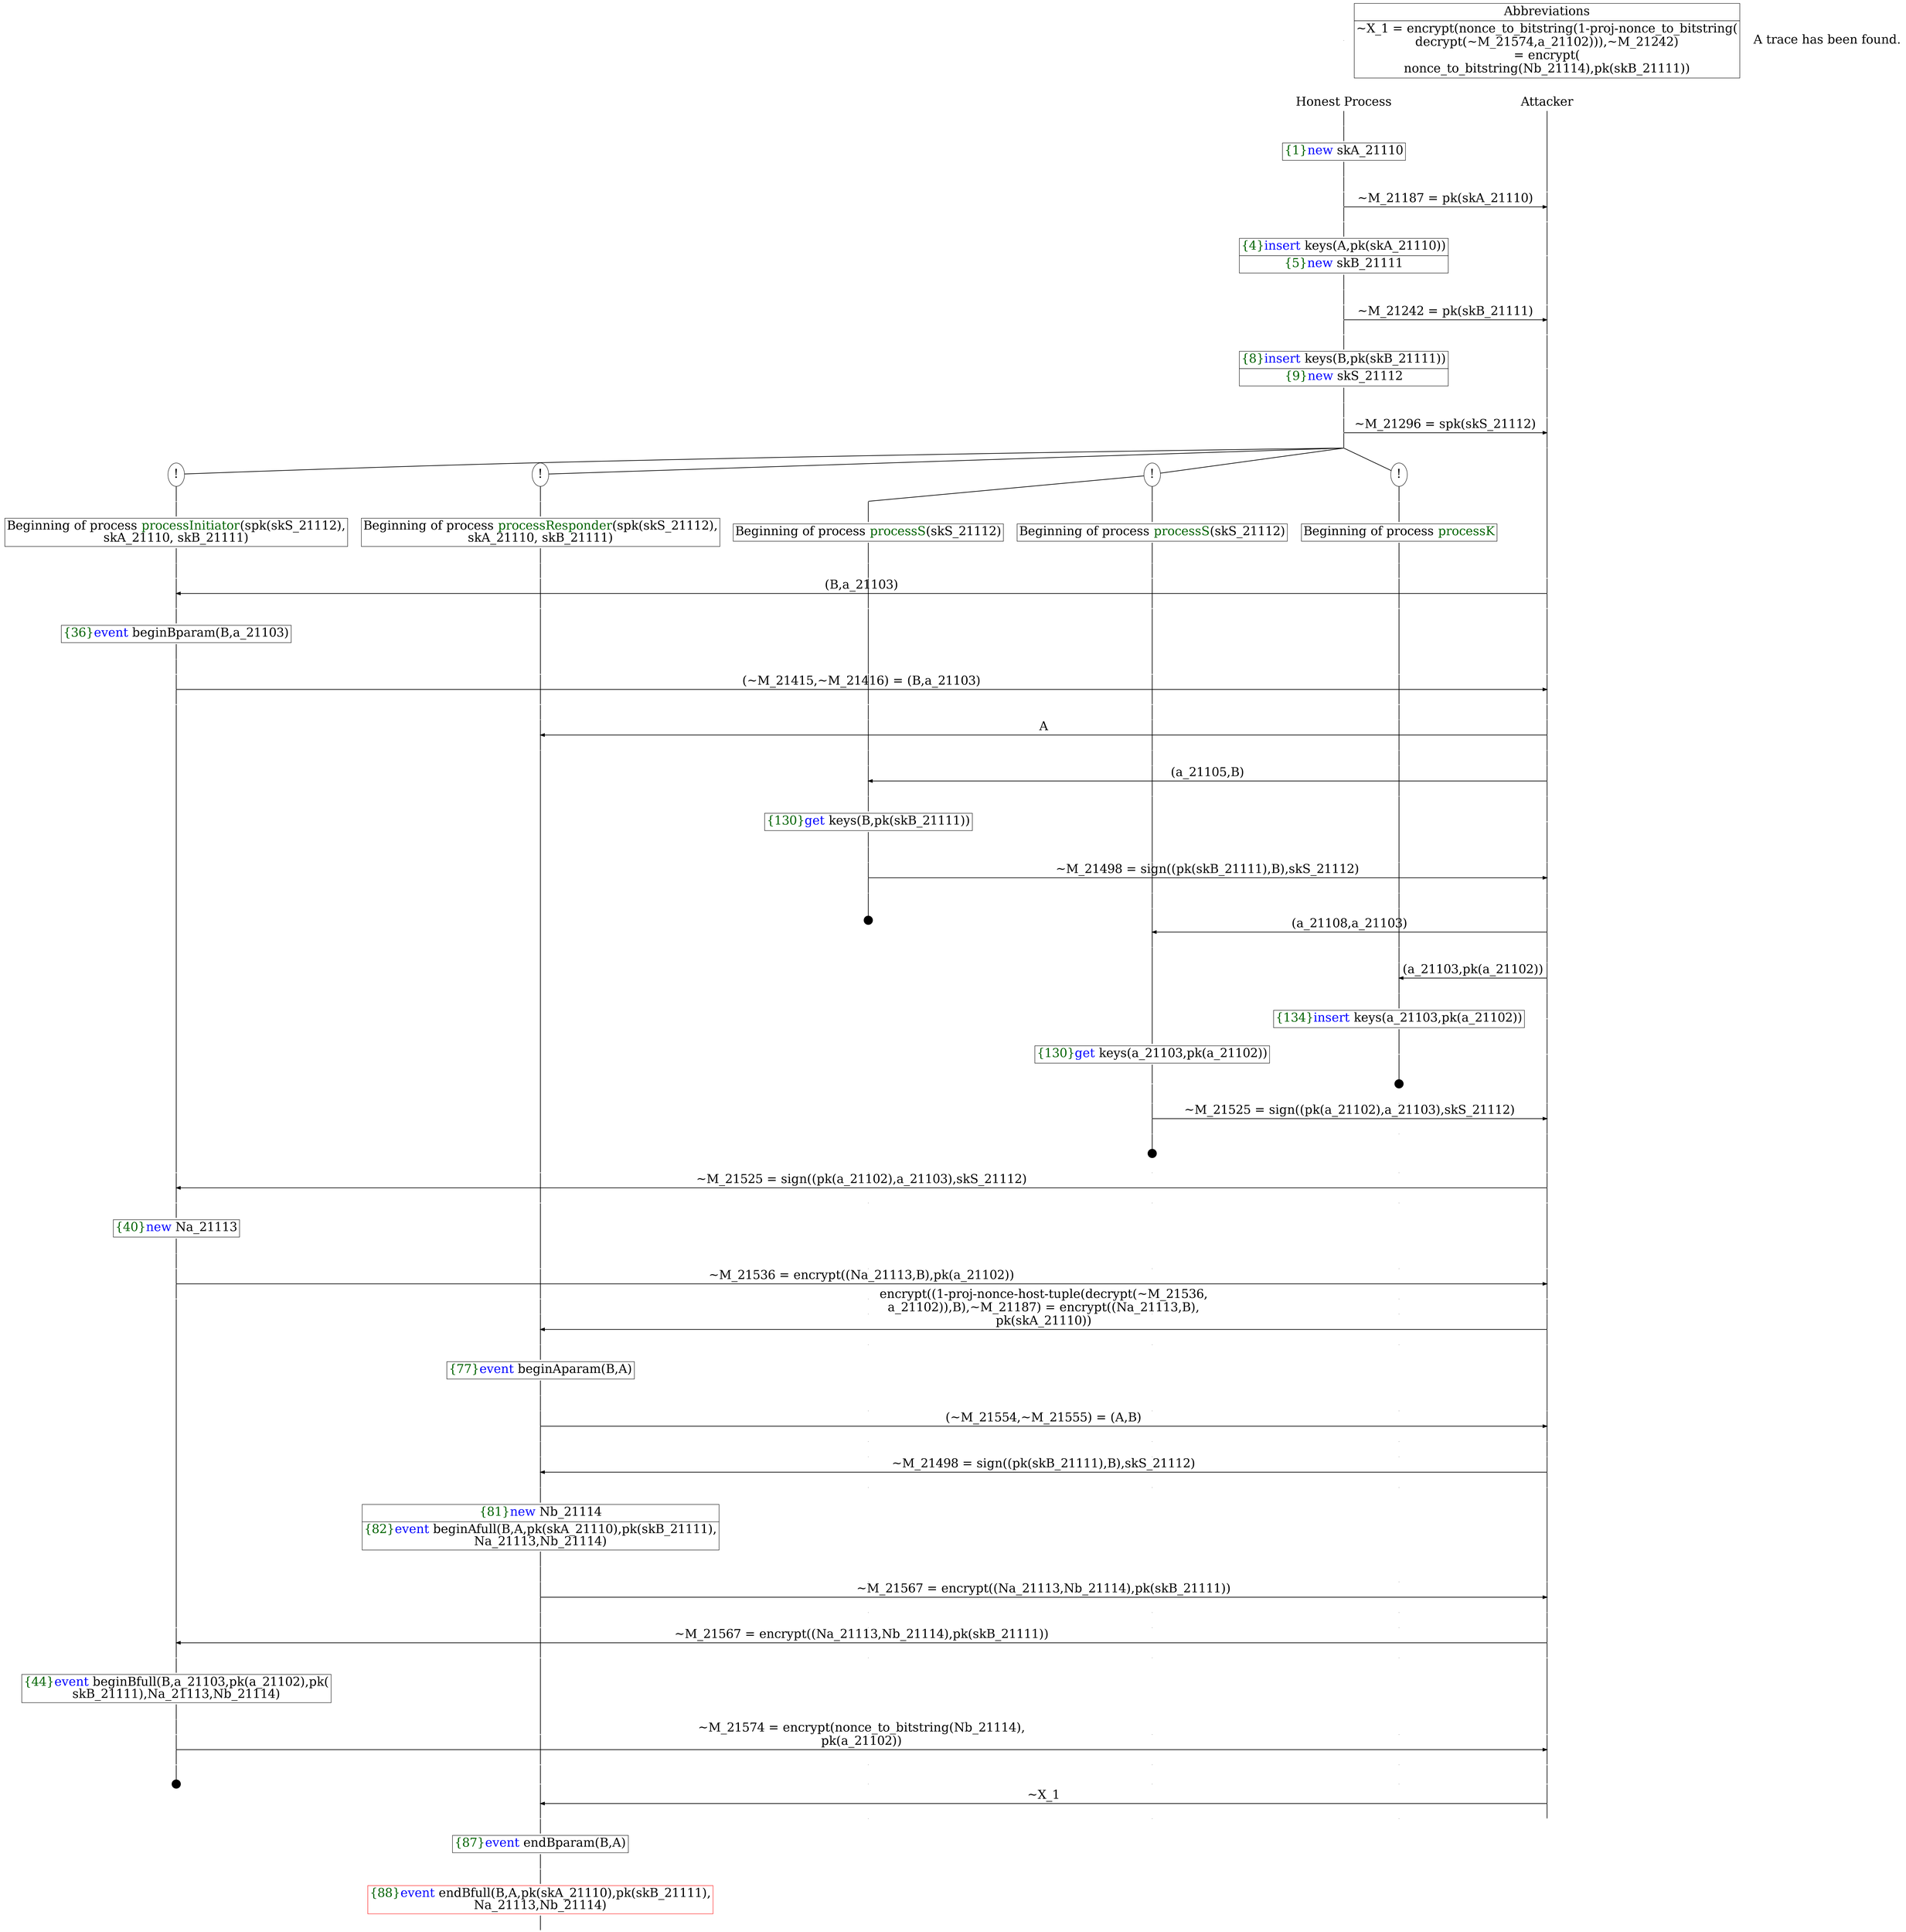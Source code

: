 digraph {
graph [ordering = out]
edge [arrowhead = none, penwidth = 1.6, fontsize = 30]
node [shape = point, width = 0, height = 0, fontsize = 30]
Trace<br/>
[label = <A trace has been found.<br/>
>, shape = plaintext]
P0__0 [label = "Honest Process", shape = plaintext]
P__0 [label = "Attacker", shape = plaintext]
Trace -> P0__0 [label = "", style = invisible, weight = 100]{rank = same; P0__0 P__0}
P0__0 -> P0__1 [label = <>, weight = 100]
P0__1 -> P0__2 [label = <>, weight = 100]
P0__2 [shape = plaintext, label = <<TABLE BORDER="0" CELLBORDER="1" CELLSPACING="0" CELLPADDING="4"> <TR><TD><FONT COLOR="darkgreen">{1}</FONT><FONT COLOR="blue">new </FONT>skA_21110</TD></TR></TABLE>>]
P0__2 -> P0__3 [label = <>, weight = 100]
P0__3 -> P0__4 [label = <>, weight = 100]
P__0 -> P__1 [label = <>, weight = 100]
{rank = same; P__1 P0__4}
P0__4 -> P0__5 [label = <>, weight = 100]
P__1 -> P__2 [label = <>, weight = 100]
{rank = same; P__2 P0__5}
P0__5 -> P__2 [label = <~M_21187 = pk(skA_21110)>, arrowhead = normal]
P0__5 -> P0__6 [label = <>, weight = 100]
P__2 -> P__3 [label = <>, weight = 100]
{rank = same; P__3 P0__6}
P0__6 -> P0__7 [label = <>, weight = 100]
P0__7 [shape = plaintext, label = <<TABLE BORDER="0" CELLBORDER="1" CELLSPACING="0" CELLPADDING="4"> <TR><TD><FONT COLOR="darkgreen">{4}</FONT><FONT COLOR="blue">insert </FONT>keys(A,pk(skA_21110))</TD></TR><TR><TD><FONT COLOR="darkgreen">{5}</FONT><FONT COLOR="blue">new </FONT>skB_21111</TD></TR></TABLE>>]
P0__7 -> P0__8 [label = <>, weight = 100]
P__3 -> P__4 [label = <>, weight = 100]
{rank = same; P__4 P0__7}
P0__8 -> P0__9 [label = <>, weight = 100]
P__4 -> P__5 [label = <>, weight = 100]
{rank = same; P__5 P0__9}
P0__9 -> P0__10 [label = <>, weight = 100]
P__5 -> P__6 [label = <>, weight = 100]
{rank = same; P__6 P0__10}
P0__10 -> P__6 [label = <~M_21242 = pk(skB_21111)>, arrowhead = normal]
P0__10 -> P0__11 [label = <>, weight = 100]
P__6 -> P__7 [label = <>, weight = 100]
{rank = same; P__7 P0__11}
P0__11 -> P0__12 [label = <>, weight = 100]
P0__12 [shape = plaintext, label = <<TABLE BORDER="0" CELLBORDER="1" CELLSPACING="0" CELLPADDING="4"> <TR><TD><FONT COLOR="darkgreen">{8}</FONT><FONT COLOR="blue">insert </FONT>keys(B,pk(skB_21111))</TD></TR><TR><TD><FONT COLOR="darkgreen">{9}</FONT><FONT COLOR="blue">new </FONT>skS_21112</TD></TR></TABLE>>]
P0__12 -> P0__13 [label = <>, weight = 100]
P__7 -> P__8 [label = <>, weight = 100]
{rank = same; P__8 P0__12}
P0__13 -> P0__14 [label = <>, weight = 100]
P__8 -> P__9 [label = <>, weight = 100]
{rank = same; P__9 P0__14}
P0__14 -> P0__15 [label = <>, weight = 100]
P__9 -> P__10 [label = <>, weight = 100]
{rank = same; P__10 P0__15}
P0__15 -> P__10 [label = <~M_21296 = spk(skS_21112)>, arrowhead = normal]
P0__15 -> P0__16 [label = <>, weight = 100]
P__10 -> P__11 [label = <>, weight = 100]
{rank = same; P__11 P0__16}
/*RPar */
P0__16 -> P0_3__16 [label = <>]
P0__16 -> P0_2__16 [label = <>]
P0__16 -> P0_1__16 [label = <>]
P0__16 -> P0_0__16 [label = <>]
P0__16 [label = "", fixedsize = false, width = 0, height = 0, shape = none]
{rank = same; P0_0__16 P0_1__16 P0_2__16 P0_3__16}
P0_0__16 [label = "!", shape = ellipse]
P0_0_0__16 [label = "", fixedsize = false, width = 0, height = 0, shape = none]
P0_0__16 -> P0_0_0__16 [label = <>, weight = 100]
P0_0_0__16 -> P0_0_0__17 [label = <>, weight = 100]
P0_0_0__17 [shape = plaintext, label = <<TABLE BORDER="0" CELLBORDER="1" CELLSPACING="0" CELLPADDING="4"> <TR><TD>Beginning of process <FONT COLOR="darkgreen">processK</FONT></TD></TR></TABLE>>]
P0_0_0__17 -> P0_0_0__18 [label = <>, weight = 100]
P0_1__16 [label = "!", shape = ellipse]
{rank = same; P0_1_1__16 P0_1_0__16}
P0_1_1__16 [label = "", fixedsize = false, width = 0, height = 0, shape = none]
P0_1__16 -> P0_1_1__16 [label = <>]
P0_1_0__16 [label = "", fixedsize = false, width = 0, height = 0, shape = none]
P0_1__16 -> P0_1_0__16 [label = <>]
P0_1_0__16 -> P0_1_0__17 [label = <>, weight = 100]
P0_1_0__17 [shape = plaintext, label = <<TABLE BORDER="0" CELLBORDER="1" CELLSPACING="0" CELLPADDING="4"> <TR><TD>Beginning of process <FONT COLOR="darkgreen">processS</FONT>(skS_21112)</TD></TR></TABLE>>]
P0_1_0__17 -> P0_1_0__18 [label = <>, weight = 100]
P0_1_1__16 -> P0_1_1__17 [label = <>, weight = 100]
P0_1_1__17 [shape = plaintext, label = <<TABLE BORDER="0" CELLBORDER="1" CELLSPACING="0" CELLPADDING="4"> <TR><TD>Beginning of process <FONT COLOR="darkgreen">processS</FONT>(skS_21112)</TD></TR></TABLE>>]
P0_1_1__17 -> P0_1_1__18 [label = <>, weight = 100]
P0_2__16 [label = "!", shape = ellipse]
P0_2_0__16 [label = "", fixedsize = false, width = 0, height = 0, shape = none]
P0_2__16 -> P0_2_0__16 [label = <>, weight = 100]
P0_2_0__16 -> P0_2_0__17 [label = <>, weight = 100]
P0_2_0__17 [shape = plaintext, label = <<TABLE BORDER="0" CELLBORDER="1" CELLSPACING="0" CELLPADDING="4"> <TR><TD>Beginning of process <FONT COLOR="darkgreen">processResponder</FONT>(spk(skS_21112),<br/>
skA_21110, skB_21111)</TD></TR></TABLE>>]
P0_2_0__17 -> P0_2_0__18 [label = <>, weight = 100]
P0_3__16 [label = "!", shape = ellipse]
P0_3_0__16 [label = "", fixedsize = false, width = 0, height = 0, shape = none]
P0_3__16 -> P0_3_0__16 [label = <>, weight = 100]
P0_3_0__16 -> P0_3_0__17 [label = <>, weight = 100]
P0_3_0__17 [shape = plaintext, label = <<TABLE BORDER="0" CELLBORDER="1" CELLSPACING="0" CELLPADDING="4"> <TR><TD>Beginning of process <FONT COLOR="darkgreen">processInitiator</FONT>(spk(skS_21112),<br/>
skA_21110, skB_21111)</TD></TR></TABLE>>]
P0_3_0__17 -> P0_3_0__18 [label = <>, weight = 100]
P0_3_0__18 -> P0_3_0__19 [label = <>, weight = 100]
P0_2_0__18 -> P0_2_0__19 [label = <>, weight = 100]
P0_1_1__18 -> P0_1_1__19 [label = <>, weight = 100]
P0_1_0__18 -> P0_1_0__19 [label = <>, weight = 100]
P0_0_0__18 -> P0_0_0__19 [label = <>, weight = 100]
P__11 -> P__12 [label = <>, weight = 100]
{rank = same; P__12 P0_0_0__19 P0_1_0__19 P0_1_1__19 P0_2_0__19 P0_3_0__19}
P0_3_0__19 -> P0_3_0__20 [label = <>, weight = 100]
P__12 -> P__13 [label = <>, weight = 100]
{rank = same; P__13 P0_3_0__20}
P0_3_0__20 -> P__13 [label = <(B,a_21103)>, dir = back, arrowhead = normal]
P0_3_0__20 -> P0_3_0__21 [label = <>, weight = 100]
P0_2_0__19 -> P0_2_0__20 [label = <>, weight = 100]
P0_1_1__19 -> P0_1_1__20 [label = <>, weight = 100]
P0_1_0__19 -> P0_1_0__20 [label = <>, weight = 100]
P0_0_0__19 -> P0_0_0__20 [label = <>, weight = 100]
P__13 -> P__14 [label = <>, weight = 100]
{rank = same; P__14 P0_0_0__20 P0_1_0__20 P0_1_1__20 P0_2_0__20 P0_3_0__21}
P0_3_0__21 -> P0_3_0__22 [label = <>, weight = 100]
P0_3_0__22 [shape = plaintext, label = <<TABLE BORDER="0" CELLBORDER="1" CELLSPACING="0" CELLPADDING="4"> <TR><TD><FONT COLOR="darkgreen">{36}</FONT><FONT COLOR="blue">event</FONT> beginBparam(B,a_21103)</TD></TR></TABLE>>]
P0_3_0__22 -> P0_3_0__23 [label = <>, weight = 100]
P0_3_0__23 -> P0_3_0__24 [label = <>, weight = 100]
P0_2_0__20 -> P0_2_0__21 [label = <>, weight = 100]
P0_1_1__20 -> P0_1_1__21 [label = <>, weight = 100]
P0_1_0__20 -> P0_1_0__21 [label = <>, weight = 100]
P0_0_0__20 -> P0_0_0__21 [label = <>, weight = 100]
P__14 -> P__15 [label = <>, weight = 100]
{rank = same; P__15 P0_0_0__21 P0_1_0__21 P0_1_1__21 P0_2_0__21 P0_3_0__24}
P0_3_0__24 -> P0_3_0__25 [label = <>, weight = 100]
P__15 -> P__16 [label = <>, weight = 100]
{rank = same; P__16 P0_3_0__25}
P0_3_0__25 -> P__16 [label = <(~M_21415,~M_21416) = (B,a_21103)>, arrowhead = normal]
P0_3_0__25 -> P0_3_0__26 [label = <>, weight = 100]
P0_2_0__21 -> P0_2_0__22 [label = <>, weight = 100]
P0_1_1__21 -> P0_1_1__22 [label = <>, weight = 100]
P0_1_0__21 -> P0_1_0__22 [label = <>, weight = 100]
P0_0_0__21 -> P0_0_0__22 [label = <>, weight = 100]
P__16 -> P__17 [label = <>, weight = 100]
{rank = same; P__17 P0_0_0__22 P0_1_0__22 P0_1_1__22 P0_2_0__22 P0_3_0__26}
P0_2_0__22 -> P0_2_0__23 [label = <>, weight = 100]
P0_1_1__22 -> P0_1_1__23 [label = <>, weight = 100]
P0_1_0__22 -> P0_1_0__23 [label = <>, weight = 100]
P0_0_0__22 -> P0_0_0__23 [label = <>, weight = 100]
P__17 -> P__18 [label = <>, weight = 100]
{rank = same; P__18 P0_0_0__23 P0_1_0__23 P0_1_1__23 P0_2_0__23}
P0_2_0__23 -> P0_2_0__24 [label = <>, weight = 100]
P__18 -> P__19 [label = <>, weight = 100]
{rank = same; P__19 P0_2_0__24}
P0_2_0__24 -> P__19 [label = <A>, dir = back, arrowhead = normal]
P0_2_0__24 -> P0_2_0__25 [label = <>, weight = 100]
P0_1_1__23 -> P0_1_1__24 [label = <>, weight = 100]
P0_1_0__23 -> P0_1_0__24 [label = <>, weight = 100]
P0_0_0__23 -> P0_0_0__24 [label = <>, weight = 100]
P__19 -> P__20 [label = <>, weight = 100]
{rank = same; P__20 P0_0_0__24 P0_1_0__24 P0_1_1__24 P0_2_0__25}
P0_1_1__24 -> P0_1_1__25 [label = <>, weight = 100]
P0_1_0__24 -> P0_1_0__25 [label = <>, weight = 100]
P0_0_0__24 -> P0_0_0__25 [label = <>, weight = 100]
P__20 -> P__21 [label = <>, weight = 100]
{rank = same; P__21 P0_0_0__25 P0_1_0__25 P0_1_1__25}
P0_1_1__25 -> P0_1_1__26 [label = <>, weight = 100]
P__21 -> P__22 [label = <>, weight = 100]
{rank = same; P__22 P0_1_1__26}
P0_1_1__26 -> P__22 [label = <(a_21105,B)>, dir = back, arrowhead = normal]
P0_1_1__26 -> P0_1_1__27 [label = <>, weight = 100]
P0_1_0__25 -> P0_1_0__26 [label = <>, weight = 100]
P0_0_0__25 -> P0_0_0__26 [label = <>, weight = 100]
P__22 -> P__23 [label = <>, weight = 100]
{rank = same; P__23 P0_0_0__26 P0_1_0__26 P0_1_1__27}
P0_1_1__27 -> P0_1_1__28 [label = <>, weight = 100]
P0_1_1__28 [shape = plaintext, label = <<TABLE BORDER="0" CELLBORDER="1" CELLSPACING="0" CELLPADDING="4"> <TR><TD><FONT COLOR="darkgreen">{130}</FONT><FONT COLOR="blue">get </FONT>keys(B,pk(skB_21111))</TD></TR></TABLE>>]
P0_1_1__28 -> P0_1_1__29 [label = <>, weight = 100]
P__23 -> P__24 [label = <>, weight = 100]
{rank = same; P__24 P0_1_1__28}
P0_1_1__29 -> P0_1_1__30 [label = <>, weight = 100]
P0_1_0__26 -> P0_1_0__27 [label = <>, weight = 100]
P0_0_0__26 -> P0_0_0__27 [label = <>, weight = 100]
P__24 -> P__25 [label = <>, weight = 100]
{rank = same; P__25 P0_0_0__27 P0_1_0__27 P0_1_1__30}
P0_1_1__30 -> P0_1_1__31 [label = <>, weight = 100]
P__25 -> P__26 [label = <>, weight = 100]
{rank = same; P__26 P0_1_1__31}
P0_1_1__31 -> P__26 [label = <~M_21498 = sign((pk(skB_21111),B),skS_21112)>, arrowhead = normal]
P0_1_1__31 -> P0_1_1__32 [label = <>, weight = 100]
P0_1_0__27 -> P0_1_0__28 [label = <>, weight = 100]
P0_0_0__27 -> P0_0_0__28 [label = <>, weight = 100]
P__26 -> P__27 [label = <>, weight = 100]
{rank = same; P__27 P0_0_0__28 P0_1_0__28 P0_1_1__32}
P0_1_1__33 [label = "", width = 0.3, height = 0.3]
P0_1_1__32 -> P0_1_1__33 [label = <>, weight = 100]
P0_1_0__28 -> P0_1_0__29 [label = <>, weight = 100]
P0_0_0__28 -> P0_0_0__29 [label = <>, weight = 100]
P__27 -> P__28 [label = <>, weight = 100]
{rank = same; P__28 P0_0_0__29 P0_1_0__29}
P0_1_0__29 -> P0_1_0__30 [label = <>, weight = 100]
P__28 -> P__29 [label = <>, weight = 100]
{rank = same; P__29 P0_1_0__30}
P0_1_0__30 -> P__29 [label = <(a_21108,a_21103)>, dir = back, arrowhead = normal]
P0_1_0__30 -> P0_1_0__31 [label = <>, weight = 100]
P0_0_0__29 -> P0_0_0__30 [label = <>, weight = 100]
P__29 -> P__30 [label = <>, weight = 100]
{rank = same; P__30 P0_0_0__30 P0_1_0__31}
P0_0_0__30 -> P0_0_0__31 [label = <>, weight = 100]
P__30 -> P__31 [label = <>, weight = 100]
{rank = same; P__31 P0_0_0__31}
P0_0_0__31 -> P0_0_0__32 [label = <>, weight = 100]
P__31 -> P__32 [label = <>, weight = 100]
{rank = same; P__32 P0_0_0__32}
P0_0_0__32 -> P__32 [label = <(a_21103,pk(a_21102))>, dir = back, arrowhead = normal]
P0_0_0__32 -> P0_0_0__33 [label = <>, weight = 100]
P__32 -> P__33 [label = <>, weight = 100]
{rank = same; P__33 P0_0_0__33}
P0_0_0__33 -> P0_0_0__34 [label = <>, weight = 100]
P0_0_0__34 [shape = plaintext, label = <<TABLE BORDER="0" CELLBORDER="1" CELLSPACING="0" CELLPADDING="4"> <TR><TD><FONT COLOR="darkgreen">{134}</FONT><FONT COLOR="blue">insert </FONT>keys(a_21103,pk(a_21102))</TD></TR></TABLE>>]
P0_0_0__34 -> P0_0_0__35 [label = <>, weight = 100]
P__33 -> P__34 [label = <>, weight = 100]
{rank = same; P__34 P0_0_0__34}
P0_0_0__36 [label = "", width = 0.3, height = 0.3]
P0_0_0__35 -> P0_0_0__36 [label = <>, weight = 100]
P0_1_0__31 -> P0_1_0__32 [label = <>, weight = 100]
P0_1_0__32 [shape = plaintext, label = <<TABLE BORDER="0" CELLBORDER="1" CELLSPACING="0" CELLPADDING="4"> <TR><TD><FONT COLOR="darkgreen">{130}</FONT><FONT COLOR="blue">get </FONT>keys(a_21103,pk(a_21102))</TD></TR></TABLE>>]
P0_1_0__32 -> P0_1_0__33 [label = <>, weight = 100]
P__34 -> P__35 [label = <>, weight = 100]
{rank = same; P__35 P0_1_0__32}
P0_1_0__33 -> P0_1_0__34 [label = <>, weight = 100]
P0_0_0__37 [label = "", style = invisible]
P0_0_0__36 -> P0_0_0__37 [label = <>, weight = 100, style = invisible]
P__35 -> P__36 [label = <>, weight = 100]
{rank = same; P__36 P0_0_0__37 P0_1_0__34}
P0_1_0__34 -> P0_1_0__35 [label = <>, weight = 100]
P__36 -> P__37 [label = <>, weight = 100]
{rank = same; P__37 P0_1_0__35}
P0_1_0__35 -> P__37 [label = <~M_21525 = sign((pk(a_21102),a_21103),skS_21112)>, arrowhead = normal]
P0_1_0__35 -> P0_1_0__36 [label = <>, weight = 100]
P0_0_0__38 [label = "", style = invisible]
P0_0_0__37 -> P0_0_0__38 [label = <>, weight = 100, style = invisible]
P__37 -> P__38 [label = <>, weight = 100]
{rank = same; P__38 P0_0_0__38 P0_1_0__36}
P0_1_0__37 [label = "", width = 0.3, height = 0.3]
P0_1_0__36 -> P0_1_0__37 [label = <>, weight = 100]
P0_3_0__26 -> P0_3_0__27 [label = <>, weight = 100]
P0_2_0__25 -> P0_2_0__26 [label = <>, weight = 100]
P0_1_1__34 [label = "", style = invisible]
P0_1_1__33 -> P0_1_1__34 [label = <>, weight = 100, style = invisible]
P0_1_0__38 [label = "", style = invisible]
P0_1_0__37 -> P0_1_0__38 [label = <>, weight = 100, style = invisible]
P0_0_0__39 [label = "", style = invisible]
P0_0_0__38 -> P0_0_0__39 [label = <>, weight = 100, style = invisible]
P__38 -> P__39 [label = <>, weight = 100]
{rank = same; P__39 P0_0_0__39 P0_1_0__38 P0_1_1__34 P0_2_0__26 P0_3_0__27}
P0_3_0__27 -> P0_3_0__28 [label = <>, weight = 100]
P__39 -> P__40 [label = <>, weight = 100]
{rank = same; P__40 P0_3_0__28}
P0_3_0__28 -> P__40 [label = <~M_21525 = sign((pk(a_21102),a_21103),skS_21112)>, dir = back, arrowhead = normal]
P0_3_0__28 -> P0_3_0__29 [label = <>, weight = 100]
P0_2_0__26 -> P0_2_0__27 [label = <>, weight = 100]
P0_1_1__35 [label = "", style = invisible]
P0_1_1__34 -> P0_1_1__35 [label = <>, weight = 100, style = invisible]
P0_1_0__39 [label = "", style = invisible]
P0_1_0__38 -> P0_1_0__39 [label = <>, weight = 100, style = invisible]
P0_0_0__40 [label = "", style = invisible]
P0_0_0__39 -> P0_0_0__40 [label = <>, weight = 100, style = invisible]
P__40 -> P__41 [label = <>, weight = 100]
{rank = same; P__41 P0_0_0__40 P0_1_0__39 P0_1_1__35 P0_2_0__27 P0_3_0__29}
P0_3_0__29 -> P0_3_0__30 [label = <>, weight = 100]
P0_3_0__30 [shape = plaintext, label = <<TABLE BORDER="0" CELLBORDER="1" CELLSPACING="0" CELLPADDING="4"> <TR><TD><FONT COLOR="darkgreen">{40}</FONT><FONT COLOR="blue">new </FONT>Na_21113</TD></TR></TABLE>>]
P0_3_0__30 -> P0_3_0__31 [label = <>, weight = 100]
P0_3_0__31 -> P0_3_0__32 [label = <>, weight = 100]
P0_2_0__27 -> P0_2_0__28 [label = <>, weight = 100]
P0_1_1__36 [label = "", style = invisible]
P0_1_1__35 -> P0_1_1__36 [label = <>, weight = 100, style = invisible]
P0_1_0__40 [label = "", style = invisible]
P0_1_0__39 -> P0_1_0__40 [label = <>, weight = 100, style = invisible]
P0_0_0__41 [label = "", style = invisible]
P0_0_0__40 -> P0_0_0__41 [label = <>, weight = 100, style = invisible]
P__41 -> P__42 [label = <>, weight = 100]
{rank = same; P__42 P0_0_0__41 P0_1_0__40 P0_1_1__36 P0_2_0__28 P0_3_0__32}
P0_3_0__32 -> P0_3_0__33 [label = <>, weight = 100]
P__42 -> P__43 [label = <>, weight = 100]
{rank = same; P__43 P0_3_0__33}
P0_3_0__33 -> P__43 [label = <~M_21536 = encrypt((Na_21113,B),pk(a_21102))>, arrowhead = normal]
P0_3_0__33 -> P0_3_0__34 [label = <>, weight = 100]
P0_2_0__28 -> P0_2_0__29 [label = <>, weight = 100]
P0_1_1__37 [label = "", style = invisible]
P0_1_1__36 -> P0_1_1__37 [label = <>, weight = 100, style = invisible]
P0_1_0__41 [label = "", style = invisible]
P0_1_0__40 -> P0_1_0__41 [label = <>, weight = 100, style = invisible]
P0_0_0__42 [label = "", style = invisible]
P0_0_0__41 -> P0_0_0__42 [label = <>, weight = 100, style = invisible]
P__43 -> P__44 [label = <>, weight = 100]
{rank = same; P__44 P0_0_0__42 P0_1_0__41 P0_1_1__37 P0_2_0__29 P0_3_0__34}
P0_2_0__29 -> P0_2_0__30 [label = <>, weight = 100]
P0_1_1__38 [label = "", style = invisible]
P0_1_1__37 -> P0_1_1__38 [label = <>, weight = 100, style = invisible]
P0_1_0__42 [label = "", style = invisible]
P0_1_0__41 -> P0_1_0__42 [label = <>, weight = 100, style = invisible]
P0_0_0__43 [label = "", style = invisible]
P0_0_0__42 -> P0_0_0__43 [label = <>, weight = 100, style = invisible]
P__44 -> P__45 [label = <>, weight = 100]
{rank = same; P__45 P0_0_0__43 P0_1_0__42 P0_1_1__38 P0_2_0__30}
P0_2_0__30 -> P0_2_0__31 [label = <>, weight = 100]
P__45 -> P__46 [label = <>, weight = 100]
{rank = same; P__46 P0_2_0__31}
P0_2_0__31 -> P__46 [label = <encrypt((1-proj-nonce-host-tuple(decrypt(~M_21536,<br/>
a_21102)),B),~M_21187) = encrypt((Na_21113,B),<br/>
pk(skA_21110))>, dir = back, arrowhead = normal]
P0_2_0__31 -> P0_2_0__32 [label = <>, weight = 100]
P0_1_1__39 [label = "", style = invisible]
P0_1_1__38 -> P0_1_1__39 [label = <>, weight = 100, style = invisible]
P0_1_0__43 [label = "", style = invisible]
P0_1_0__42 -> P0_1_0__43 [label = <>, weight = 100, style = invisible]
P0_0_0__44 [label = "", style = invisible]
P0_0_0__43 -> P0_0_0__44 [label = <>, weight = 100, style = invisible]
P__46 -> P__47 [label = <>, weight = 100]
{rank = same; P__47 P0_0_0__44 P0_1_0__43 P0_1_1__39 P0_2_0__32}
P0_2_0__32 -> P0_2_0__33 [label = <>, weight = 100]
P0_2_0__33 [shape = plaintext, label = <<TABLE BORDER="0" CELLBORDER="1" CELLSPACING="0" CELLPADDING="4"> <TR><TD><FONT COLOR="darkgreen">{77}</FONT><FONT COLOR="blue">event</FONT> beginAparam(B,A)</TD></TR></TABLE>>]
P0_2_0__33 -> P0_2_0__34 [label = <>, weight = 100]
P0_2_0__34 -> P0_2_0__35 [label = <>, weight = 100]
P0_1_1__40 [label = "", style = invisible]
P0_1_1__39 -> P0_1_1__40 [label = <>, weight = 100, style = invisible]
P0_1_0__44 [label = "", style = invisible]
P0_1_0__43 -> P0_1_0__44 [label = <>, weight = 100, style = invisible]
P0_0_0__45 [label = "", style = invisible]
P0_0_0__44 -> P0_0_0__45 [label = <>, weight = 100, style = invisible]
P__47 -> P__48 [label = <>, weight = 100]
{rank = same; P__48 P0_0_0__45 P0_1_0__44 P0_1_1__40 P0_2_0__35}
P0_2_0__35 -> P0_2_0__36 [label = <>, weight = 100]
P__48 -> P__49 [label = <>, weight = 100]
{rank = same; P__49 P0_2_0__36}
P0_2_0__36 -> P__49 [label = <(~M_21554,~M_21555) = (A,B)>, arrowhead = normal]
P0_2_0__36 -> P0_2_0__37 [label = <>, weight = 100]
P0_1_1__41 [label = "", style = invisible]
P0_1_1__40 -> P0_1_1__41 [label = <>, weight = 100, style = invisible]
P0_1_0__45 [label = "", style = invisible]
P0_1_0__44 -> P0_1_0__45 [label = <>, weight = 100, style = invisible]
P0_0_0__46 [label = "", style = invisible]
P0_0_0__45 -> P0_0_0__46 [label = <>, weight = 100, style = invisible]
P__49 -> P__50 [label = <>, weight = 100]
{rank = same; P__50 P0_0_0__46 P0_1_0__45 P0_1_1__41 P0_2_0__37}
P0_2_0__37 -> P0_2_0__38 [label = <>, weight = 100]
P0_1_1__42 [label = "", style = invisible]
P0_1_1__41 -> P0_1_1__42 [label = <>, weight = 100, style = invisible]
P0_1_0__46 [label = "", style = invisible]
P0_1_0__45 -> P0_1_0__46 [label = <>, weight = 100, style = invisible]
P0_0_0__47 [label = "", style = invisible]
P0_0_0__46 -> P0_0_0__47 [label = <>, weight = 100, style = invisible]
P__50 -> P__51 [label = <>, weight = 100]
{rank = same; P__51 P0_0_0__47 P0_1_0__46 P0_1_1__42 P0_2_0__38}
P0_2_0__38 -> P0_2_0__39 [label = <>, weight = 100]
P__51 -> P__52 [label = <>, weight = 100]
{rank = same; P__52 P0_2_0__39}
P0_2_0__39 -> P__52 [label = <~M_21498 = sign((pk(skB_21111),B),skS_21112)>, dir = back, arrowhead = normal]
P0_2_0__39 -> P0_2_0__40 [label = <>, weight = 100]
P0_1_1__43 [label = "", style = invisible]
P0_1_1__42 -> P0_1_1__43 [label = <>, weight = 100, style = invisible]
P0_1_0__47 [label = "", style = invisible]
P0_1_0__46 -> P0_1_0__47 [label = <>, weight = 100, style = invisible]
P0_0_0__48 [label = "", style = invisible]
P0_0_0__47 -> P0_0_0__48 [label = <>, weight = 100, style = invisible]
P__52 -> P__53 [label = <>, weight = 100]
{rank = same; P__53 P0_0_0__48 P0_1_0__47 P0_1_1__43 P0_2_0__40}
P0_2_0__40 -> P0_2_0__41 [label = <>, weight = 100]
P0_2_0__41 [shape = plaintext, label = <<TABLE BORDER="0" CELLBORDER="1" CELLSPACING="0" CELLPADDING="4"> <TR><TD><FONT COLOR="darkgreen">{81}</FONT><FONT COLOR="blue">new </FONT>Nb_21114</TD></TR><TR><TD><FONT COLOR="darkgreen">{82}</FONT><FONT COLOR="blue">event</FONT> beginAfull(B,A,pk(skA_21110),pk(skB_21111),<br/>
Na_21113,Nb_21114)</TD></TR></TABLE>>]
P0_2_0__41 -> P0_2_0__42 [label = <>, weight = 100]
P0_2_0__42 -> P0_2_0__43 [label = <>, weight = 100]
P0_1_1__44 [label = "", style = invisible]
P0_1_1__43 -> P0_1_1__44 [label = <>, weight = 100, style = invisible]
P0_1_0__48 [label = "", style = invisible]
P0_1_0__47 -> P0_1_0__48 [label = <>, weight = 100, style = invisible]
P0_0_0__49 [label = "", style = invisible]
P0_0_0__48 -> P0_0_0__49 [label = <>, weight = 100, style = invisible]
P__53 -> P__54 [label = <>, weight = 100]
{rank = same; P__54 P0_0_0__49 P0_1_0__48 P0_1_1__44 P0_2_0__43}
P0_2_0__43 -> P0_2_0__44 [label = <>, weight = 100]
P__54 -> P__55 [label = <>, weight = 100]
{rank = same; P__55 P0_2_0__44}
P0_2_0__44 -> P__55 [label = <~M_21567 = encrypt((Na_21113,Nb_21114),pk(skB_21111))>, arrowhead = normal]
P0_2_0__44 -> P0_2_0__45 [label = <>, weight = 100]
P0_1_1__45 [label = "", style = invisible]
P0_1_1__44 -> P0_1_1__45 [label = <>, weight = 100, style = invisible]
P0_1_0__49 [label = "", style = invisible]
P0_1_0__48 -> P0_1_0__49 [label = <>, weight = 100, style = invisible]
P0_0_0__50 [label = "", style = invisible]
P0_0_0__49 -> P0_0_0__50 [label = <>, weight = 100, style = invisible]
P__55 -> P__56 [label = <>, weight = 100]
{rank = same; P__56 P0_0_0__50 P0_1_0__49 P0_1_1__45 P0_2_0__45}
P0_3_0__34 -> P0_3_0__35 [label = <>, weight = 100]
P0_2_0__45 -> P0_2_0__46 [label = <>, weight = 100]
P0_1_1__46 [label = "", style = invisible]
P0_1_1__45 -> P0_1_1__46 [label = <>, weight = 100, style = invisible]
P0_1_0__50 [label = "", style = invisible]
P0_1_0__49 -> P0_1_0__50 [label = <>, weight = 100, style = invisible]
P0_0_0__51 [label = "", style = invisible]
P0_0_0__50 -> P0_0_0__51 [label = <>, weight = 100, style = invisible]
P__56 -> P__57 [label = <>, weight = 100]
{rank = same; P__57 P0_0_0__51 P0_1_0__50 P0_1_1__46 P0_2_0__46 P0_3_0__35}
P0_3_0__35 -> P0_3_0__36 [label = <>, weight = 100]
P__57 -> P__58 [label = <>, weight = 100]
{rank = same; P__58 P0_3_0__36}
P0_3_0__36 -> P__58 [label = <~M_21567 = encrypt((Na_21113,Nb_21114),pk(skB_21111))>, dir = back, arrowhead = normal]
P0_3_0__36 -> P0_3_0__37 [label = <>, weight = 100]
P0_2_0__46 -> P0_2_0__47 [label = <>, weight = 100]
P0_1_1__47 [label = "", style = invisible]
P0_1_1__46 -> P0_1_1__47 [label = <>, weight = 100, style = invisible]
P0_1_0__51 [label = "", style = invisible]
P0_1_0__50 -> P0_1_0__51 [label = <>, weight = 100, style = invisible]
P0_0_0__52 [label = "", style = invisible]
P0_0_0__51 -> P0_0_0__52 [label = <>, weight = 100, style = invisible]
P__58 -> P__59 [label = <>, weight = 100]
{rank = same; P__59 P0_0_0__52 P0_1_0__51 P0_1_1__47 P0_2_0__47 P0_3_0__37}
P0_3_0__37 -> P0_3_0__38 [label = <>, weight = 100]
P0_3_0__38 [shape = plaintext, label = <<TABLE BORDER="0" CELLBORDER="1" CELLSPACING="0" CELLPADDING="4"> <TR><TD><FONT COLOR="darkgreen">{44}</FONT><FONT COLOR="blue">event</FONT> beginBfull(B,a_21103,pk(a_21102),pk(<br/>
skB_21111),Na_21113,Nb_21114)</TD></TR></TABLE>>]
P0_3_0__38 -> P0_3_0__39 [label = <>, weight = 100]
P0_3_0__39 -> P0_3_0__40 [label = <>, weight = 100]
P0_2_0__47 -> P0_2_0__48 [label = <>, weight = 100]
P0_1_1__48 [label = "", style = invisible]
P0_1_1__47 -> P0_1_1__48 [label = <>, weight = 100, style = invisible]
P0_1_0__52 [label = "", style = invisible]
P0_1_0__51 -> P0_1_0__52 [label = <>, weight = 100, style = invisible]
P0_0_0__53 [label = "", style = invisible]
P0_0_0__52 -> P0_0_0__53 [label = <>, weight = 100, style = invisible]
P__59 -> P__60 [label = <>, weight = 100]
{rank = same; P__60 P0_0_0__53 P0_1_0__52 P0_1_1__48 P0_2_0__48 P0_3_0__40}
P0_3_0__40 -> P0_3_0__41 [label = <>, weight = 100]
P__60 -> P__61 [label = <>, weight = 100]
{rank = same; P__61 P0_3_0__41}
P0_3_0__41 -> P__61 [label = <~M_21574 = encrypt(nonce_to_bitstring(Nb_21114),<br/>
pk(a_21102))>, arrowhead = normal]
P0_3_0__41 -> P0_3_0__42 [label = <>, weight = 100]
P0_2_0__48 -> P0_2_0__49 [label = <>, weight = 100]
P0_1_1__49 [label = "", style = invisible]
P0_1_1__48 -> P0_1_1__49 [label = <>, weight = 100, style = invisible]
P0_1_0__53 [label = "", style = invisible]
P0_1_0__52 -> P0_1_0__53 [label = <>, weight = 100, style = invisible]
P0_0_0__54 [label = "", style = invisible]
P0_0_0__53 -> P0_0_0__54 [label = <>, weight = 100, style = invisible]
P__61 -> P__62 [label = <>, weight = 100]
{rank = same; P__62 P0_0_0__54 P0_1_0__53 P0_1_1__49 P0_2_0__49 P0_3_0__42}
P0_3_0__43 [label = "", width = 0.3, height = 0.3]
P0_3_0__42 -> P0_3_0__43 [label = <>, weight = 100]
P0_2_0__49 -> P0_2_0__50 [label = <>, weight = 100]
P0_1_1__50 [label = "", style = invisible]
P0_1_1__49 -> P0_1_1__50 [label = <>, weight = 100, style = invisible]
P0_1_0__54 [label = "", style = invisible]
P0_1_0__53 -> P0_1_0__54 [label = <>, weight = 100, style = invisible]
P0_0_0__55 [label = "", style = invisible]
P0_0_0__54 -> P0_0_0__55 [label = <>, weight = 100, style = invisible]
P__62 -> P__63 [label = <>, weight = 100]
{rank = same; P__63 P0_0_0__55 P0_1_0__54 P0_1_1__50 P0_2_0__50}
P0_2_0__50 -> P0_2_0__51 [label = <>, weight = 100]
P__63 -> P__64 [label = <>, weight = 100]
{rank = same; P__64 P0_2_0__51}
P0_2_0__51 -> P__64 [label = <~X_1>, dir = back, arrowhead = normal]
P0_2_0__51 -> P0_2_0__52 [label = <>, weight = 100]
P0_1_1__51 [label = "", style = invisible]
P0_1_1__50 -> P0_1_1__51 [label = <>, weight = 100, style = invisible]
P0_1_0__55 [label = "", style = invisible]
P0_1_0__54 -> P0_1_0__55 [label = <>, weight = 100, style = invisible]
P0_0_0__56 [label = "", style = invisible]
P0_0_0__55 -> P0_0_0__56 [label = <>, weight = 100, style = invisible]
P__64 -> P__65 [label = <>, weight = 100]
{rank = same; P__65 P0_0_0__56 P0_1_0__55 P0_1_1__51 P0_2_0__52}
P0_2_0__52 -> P0_2_0__53 [label = <>, weight = 100]
P0_2_0__53 [shape = plaintext, label = <<TABLE BORDER="0" CELLBORDER="1" CELLSPACING="0" CELLPADDING="4"> <TR><TD><FONT COLOR="darkgreen">{87}</FONT><FONT COLOR="blue">event</FONT> endBparam(B,A)</TD></TR></TABLE>>]
P0_2_0__53 -> P0_2_0__54 [label = <>, weight = 100]
P0_2_0__54 -> P0_2_0__55 [label = <>, weight = 100]
P0_2_0__55 [color = red, shape = plaintext, label = <<TABLE BORDER="0" CELLBORDER="1" CELLSPACING="0" CELLPADDING="4"> <TR><TD><FONT COLOR="darkgreen">{88}</FONT><FONT COLOR="blue">event</FONT> endBfull(B,A,pk(skA_21110),pk(skB_21111),<br/>
Na_21113,Nb_21114)</TD></TR></TABLE>>]
P0_2_0__55 -> P0_2_0__56 [label = <>, weight = 100]
Abbrev [shape = plaintext, label = <<TABLE BORDER="0" CELLBORDER="1" CELLSPACING="0" CELLPADDING="4"><TR> <TD> Abbreviations </TD></TR><TR><TD>~X_1 = encrypt(nonce_to_bitstring(1-proj-nonce_to_bitstring(<br/>
decrypt(~M_21574,a_21102))),~M_21242)<br/>
= encrypt(<br/>
nonce_to_bitstring(Nb_21114),pk(skB_21111))</TD></TR></TABLE>>]Abbrev -> P__0 [style = invisible, weight =100]}